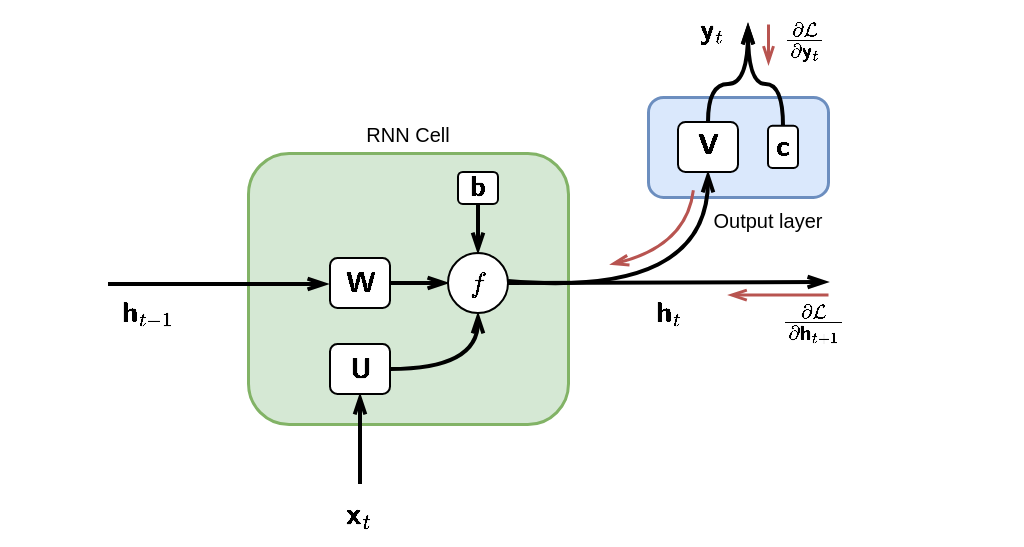 <mxfile version="24.7.16">
  <diagram name="Page-1" id="oKNlNLkT4aXTrIBbYPcP">
    <mxGraphModel dx="473" dy="283" grid="1" gridSize="10" guides="1" tooltips="1" connect="1" arrows="1" fold="1" page="1" pageScale="1" pageWidth="850" pageHeight="1100" math="1" shadow="0">
      <root>
        <mxCell id="0" />
        <mxCell id="1" parent="0" />
        <mxCell id="SxifuUExC3BLBOWYgqcA-31" value="" style="rounded=1;whiteSpace=wrap;html=1;fillColor=#dae8fc;strokeColor=#6c8ebf;strokeWidth=1.5;" vertex="1" parent="1">
          <mxGeometry x="340" y="76.45" width="90" height="50" as="geometry" />
        </mxCell>
        <mxCell id="SxifuUExC3BLBOWYgqcA-1" value="" style="rounded=1;whiteSpace=wrap;html=1;strokeWidth=1.5;fillColor=#d5e8d4;strokeColor=#82b366;" vertex="1" parent="1">
          <mxGeometry x="140" y="104.5" width="160" height="135.5" as="geometry" />
        </mxCell>
        <mxCell id="SxifuUExC3BLBOWYgqcA-4" value="" style="endArrow=openThin;html=1;rounded=0;entryX=0;entryY=0.5;entryDx=0;entryDy=0;endFill=0;strokeWidth=2;" edge="1" parent="1">
          <mxGeometry width="50" height="50" relative="1" as="geometry">
            <mxPoint x="70" y="170" as="sourcePoint" />
            <mxPoint x="180" y="170" as="targetPoint" />
          </mxGeometry>
        </mxCell>
        <mxCell id="SxifuUExC3BLBOWYgqcA-6" value="&lt;span style=&quot;text-wrap-mode: nowrap; background-color: rgb(255, 255, 255);&quot;&gt;&lt;font style=&quot;font-size: 12px;&quot;&gt;\(\boldsymbol{\mathsf{h}}_{t-1}\)&lt;/font&gt;&lt;/span&gt;" style="text;html=1;align=center;verticalAlign=middle;whiteSpace=wrap;rounded=0;" vertex="1" parent="1">
          <mxGeometry x="60" y="170" width="60" height="30" as="geometry" />
        </mxCell>
        <mxCell id="SxifuUExC3BLBOWYgqcA-8" value="" style="endArrow=openThin;html=1;rounded=0;endFill=0;strokeWidth=2;exitX=1;exitY=0.5;exitDx=0;exitDy=0;" edge="1" parent="1" source="SxifuUExC3BLBOWYgqcA-15">
          <mxGeometry width="50" height="50" relative="1" as="geometry">
            <mxPoint x="270" y="169" as="sourcePoint" />
            <mxPoint x="430" y="169" as="targetPoint" />
          </mxGeometry>
        </mxCell>
        <mxCell id="SxifuUExC3BLBOWYgqcA-9" value="" style="curved=1;endArrow=openThin;html=1;rounded=0;endFill=0;strokeWidth=2;exitX=1;exitY=0.5;exitDx=0;exitDy=0;entryX=0.5;entryY=1;entryDx=0;entryDy=0;" edge="1" parent="1" target="SxifuUExC3BLBOWYgqcA-21">
          <mxGeometry width="50" height="50" relative="1" as="geometry">
            <mxPoint x="270" y="168.5" as="sourcePoint" />
            <mxPoint x="370" y="120" as="targetPoint" />
            <Array as="points">
              <mxPoint x="370" y="177" />
            </Array>
          </mxGeometry>
        </mxCell>
        <mxCell id="SxifuUExC3BLBOWYgqcA-17" style="edgeStyle=orthogonalEdgeStyle;rounded=0;orthogonalLoop=1;jettySize=auto;html=1;exitX=1;exitY=0.5;exitDx=0;exitDy=0;entryX=0;entryY=0.5;entryDx=0;entryDy=0;endArrow=openThin;endFill=0;strokeWidth=2;" edge="1" parent="1" source="SxifuUExC3BLBOWYgqcA-10" target="SxifuUExC3BLBOWYgqcA-15">
          <mxGeometry relative="1" as="geometry" />
        </mxCell>
        <mxCell id="SxifuUExC3BLBOWYgqcA-10" value="\(\boldsymbol{\mathsf{W}}\)" style="rounded=1;whiteSpace=wrap;html=1;strokeWidth=1;" vertex="1" parent="1">
          <mxGeometry x="181" y="157" width="30" height="25" as="geometry" />
        </mxCell>
        <mxCell id="SxifuUExC3BLBOWYgqcA-11" value="" style="endArrow=openThin;html=1;rounded=0;endFill=0;strokeWidth=2;entryX=0.5;entryY=1;entryDx=0;entryDy=0;exitX=0.5;exitY=0;exitDx=0;exitDy=0;" edge="1" parent="1" source="SxifuUExC3BLBOWYgqcA-12" target="SxifuUExC3BLBOWYgqcA-14">
          <mxGeometry width="50" height="50" relative="1" as="geometry">
            <mxPoint x="240" y="280" as="sourcePoint" />
            <mxPoint x="310" y="310" as="targetPoint" />
          </mxGeometry>
        </mxCell>
        <mxCell id="SxifuUExC3BLBOWYgqcA-12" value="&lt;span style=&quot;text-wrap-mode: nowrap; background-color: rgb(255, 255, 255); font-size: 13px;&quot;&gt;&lt;font style=&quot;font-size: 13px;&quot;&gt;\(\boldsymbol{\mathsf{x}}_{t}\)&lt;/font&gt;&lt;/span&gt;" style="text;html=1;align=center;verticalAlign=middle;whiteSpace=wrap;rounded=0;fontSize=13;" vertex="1" parent="1">
          <mxGeometry x="166" y="270" width="60" height="30" as="geometry" />
        </mxCell>
        <mxCell id="SxifuUExC3BLBOWYgqcA-18" style="edgeStyle=orthogonalEdgeStyle;rounded=0;orthogonalLoop=1;jettySize=auto;html=1;exitX=1;exitY=0.5;exitDx=0;exitDy=0;entryX=0.5;entryY=1;entryDx=0;entryDy=0;curved=1;endArrow=openThin;endFill=0;strokeWidth=2;" edge="1" parent="1" source="SxifuUExC3BLBOWYgqcA-14" target="SxifuUExC3BLBOWYgqcA-15">
          <mxGeometry relative="1" as="geometry" />
        </mxCell>
        <mxCell id="SxifuUExC3BLBOWYgqcA-14" value="\(\boldsymbol{\mathsf{U}}\)" style="rounded=1;whiteSpace=wrap;html=1;strokeWidth=1;" vertex="1" parent="1">
          <mxGeometry x="181" y="200" width="30" height="25" as="geometry" />
        </mxCell>
        <mxCell id="SxifuUExC3BLBOWYgqcA-15" value="\(f\)" style="ellipse;whiteSpace=wrap;html=1;aspect=fixed;strokeWidth=1;" vertex="1" parent="1">
          <mxGeometry x="240" y="154.5" width="30" height="30" as="geometry" />
        </mxCell>
        <mxCell id="SxifuUExC3BLBOWYgqcA-21" value="\(\boldsymbol{\mathsf{V}}\)" style="rounded=1;whiteSpace=wrap;html=1;strokeWidth=1;" vertex="1" parent="1">
          <mxGeometry x="355" y="88.95" width="30" height="25" as="geometry" />
        </mxCell>
        <mxCell id="SxifuUExC3BLBOWYgqcA-26" value="&lt;span style=&quot;text-wrap-mode: nowrap; background-color: rgb(255, 255, 255);&quot;&gt;&lt;font style=&quot;font-size: 12px;&quot;&gt;\(\boldsymbol{\mathsf{h}}_{t}\)&lt;/font&gt;&lt;/span&gt;" style="text;html=1;align=center;verticalAlign=middle;whiteSpace=wrap;rounded=0;" vertex="1" parent="1">
          <mxGeometry x="320" y="170" width="60" height="30" as="geometry" />
        </mxCell>
        <mxCell id="SxifuUExC3BLBOWYgqcA-27" style="edgeStyle=orthogonalEdgeStyle;rounded=0;orthogonalLoop=1;jettySize=auto;html=1;strokeWidth=1.5;endArrow=none;endFill=0;startArrow=openThin;startFill=0;fillColor=#f8cecc;strokeColor=#b85450;" edge="1" parent="1">
          <mxGeometry relative="1" as="geometry">
            <mxPoint x="400" y="40" as="targetPoint" />
            <mxPoint x="400" y="60" as="sourcePoint" />
          </mxGeometry>
        </mxCell>
        <mxCell id="SxifuUExC3BLBOWYgqcA-29" value="&lt;font style=&quot;font-size: 10px;&quot;&gt;RNN Cell&lt;/font&gt;" style="text;html=1;align=center;verticalAlign=middle;whiteSpace=wrap;rounded=0;" vertex="1" parent="1">
          <mxGeometry x="190" y="84.5" width="60" height="20" as="geometry" />
        </mxCell>
        <mxCell id="SxifuUExC3BLBOWYgqcA-30" value="&lt;font style=&quot;font-size: 10px;&quot;&gt;Output layer&lt;/font&gt;" style="text;html=1;align=center;verticalAlign=middle;whiteSpace=wrap;rounded=0;" vertex="1" parent="1">
          <mxGeometry x="370" y="123.45" width="60" height="30" as="geometry" />
        </mxCell>
        <mxCell id="SxifuUExC3BLBOWYgqcA-32" value="\(\boldsymbol{\mathsf{y}}_t\)" style="text;html=1;align=center;verticalAlign=middle;whiteSpace=wrap;rounded=0;" vertex="1" parent="1">
          <mxGeometry x="360" y="33" width="25" height="20" as="geometry" />
        </mxCell>
        <mxCell id="SxifuUExC3BLBOWYgqcA-35" value="" style="curved=1;endArrow=none;html=1;rounded=0;startArrow=openThin;startFill=0;endFill=0;fillColor=#f8cecc;strokeColor=#b85450;strokeWidth=1.5;exitX=1;exitY=0.308;exitDx=0;exitDy=0;exitPerimeter=0;" edge="1" parent="1">
          <mxGeometry width="50" height="50" relative="1" as="geometry">
            <mxPoint x="321" y="159.99" as="sourcePoint" />
            <mxPoint x="362.436" y="122.9" as="targetPoint" />
            <Array as="points">
              <mxPoint x="359" y="150.95" />
            </Array>
          </mxGeometry>
        </mxCell>
        <mxCell id="SxifuUExC3BLBOWYgqcA-37" value="" style="endArrow=openThin;html=1;rounded=0;strokeWidth=1.5;endFill=0;fillColor=#f8cecc;strokeColor=#b85450;" edge="1" parent="1">
          <mxGeometry width="50" height="50" relative="1" as="geometry">
            <mxPoint x="430" y="175.29" as="sourcePoint" />
            <mxPoint x="380" y="175.29" as="targetPoint" />
          </mxGeometry>
        </mxCell>
        <mxCell id="SxifuUExC3BLBOWYgqcA-38" value="\(\frac{\partial\mathcal{L}}{\partial\boldsymbol{\mathsf{h}}_{t+1}}\)" style="text;html=1;align=center;verticalAlign=middle;whiteSpace=wrap;rounded=0;" vertex="1" parent="1">
          <mxGeometry x="400" y="170" width="45" height="39" as="geometry" />
        </mxCell>
        <mxCell id="SxifuUExC3BLBOWYgqcA-39" value="\(\frac{\partial\mathcal{L}}{\partial\boldsymbol{\mathsf{y}}_t}\)" style="text;html=1;align=center;verticalAlign=middle;whiteSpace=wrap;rounded=0;" vertex="1" parent="1">
          <mxGeometry x="403" y="33" width="30" height="30" as="geometry" />
        </mxCell>
        <mxCell id="SxifuUExC3BLBOWYgqcA-43" style="edgeStyle=orthogonalEdgeStyle;rounded=0;orthogonalLoop=1;jettySize=auto;html=1;exitX=0.5;exitY=1;exitDx=0;exitDy=0;entryX=0.5;entryY=0;entryDx=0;entryDy=0;strokeWidth=2;endArrow=openThin;endFill=0;" edge="1" parent="1" source="SxifuUExC3BLBOWYgqcA-40" target="SxifuUExC3BLBOWYgqcA-15">
          <mxGeometry relative="1" as="geometry" />
        </mxCell>
        <mxCell id="SxifuUExC3BLBOWYgqcA-40" value="\(\boldsymbol{\mathsf{b}}\)" style="rounded=1;whiteSpace=wrap;html=1;strokeWidth=1;" vertex="1" parent="1">
          <mxGeometry x="245" y="113.95" width="20" height="16.05" as="geometry" />
        </mxCell>
        <mxCell id="SxifuUExC3BLBOWYgqcA-44" value="\(\boldsymbol{\mathsf{c}}\)" style="rounded=1;whiteSpace=wrap;html=1;strokeWidth=1;" vertex="1" parent="1">
          <mxGeometry x="400" y="90.92" width="15" height="21.05" as="geometry" />
        </mxCell>
        <mxCell id="SxifuUExC3BLBOWYgqcA-50" style="edgeStyle=orthogonalEdgeStyle;rounded=0;orthogonalLoop=1;jettySize=auto;html=1;exitX=0.5;exitY=0;exitDx=0;exitDy=0;strokeWidth=2;endArrow=openThin;endFill=0;curved=1;" edge="1" parent="1" source="SxifuUExC3BLBOWYgqcA-21">
          <mxGeometry relative="1" as="geometry">
            <mxPoint x="390" y="40" as="targetPoint" />
            <mxPoint x="380" y="60" as="sourcePoint" />
            <Array as="points">
              <mxPoint x="370" y="70" />
              <mxPoint x="390" y="70" />
            </Array>
          </mxGeometry>
        </mxCell>
        <mxCell id="SxifuUExC3BLBOWYgqcA-51" style="edgeStyle=orthogonalEdgeStyle;rounded=0;orthogonalLoop=1;jettySize=auto;html=1;exitX=0.5;exitY=0;exitDx=0;exitDy=0;strokeWidth=2;endArrow=openThin;endFill=0;curved=1;" edge="1" parent="1" source="SxifuUExC3BLBOWYgqcA-44">
          <mxGeometry relative="1" as="geometry">
            <mxPoint x="390" y="40" as="targetPoint" />
            <mxPoint x="380" y="60" as="sourcePoint" />
            <Array as="points">
              <mxPoint x="408" y="70" />
              <mxPoint x="390" y="70" />
            </Array>
          </mxGeometry>
        </mxCell>
      </root>
    </mxGraphModel>
  </diagram>
</mxfile>

